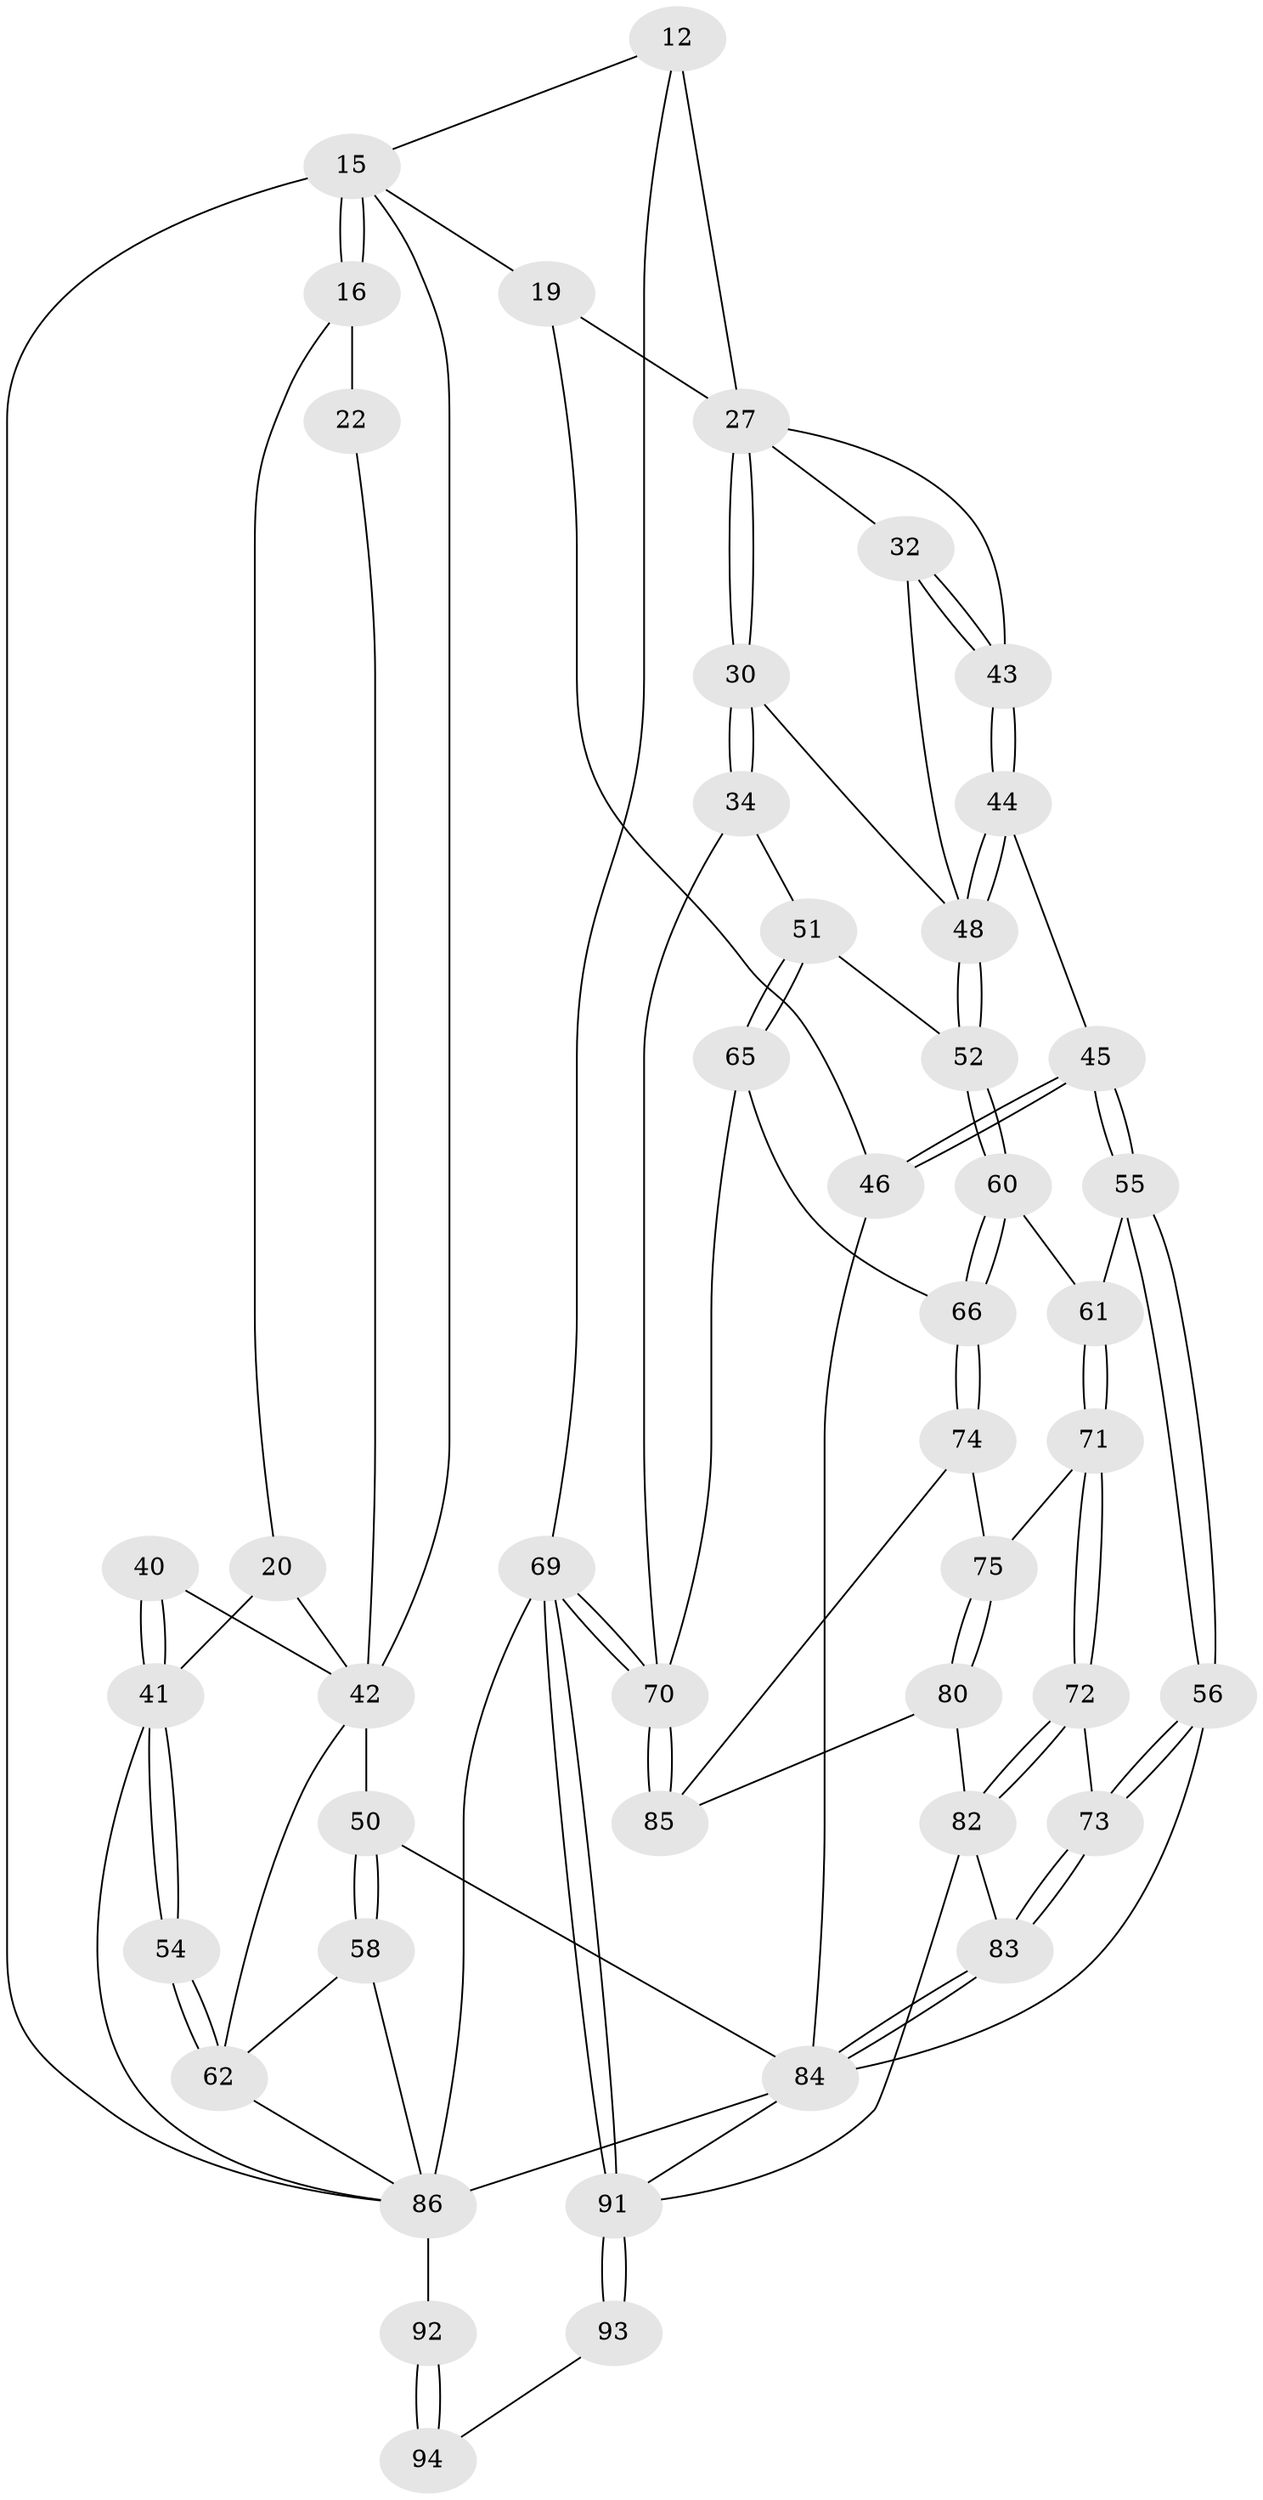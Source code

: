 // original degree distribution, {3: 0.02127659574468085, 6: 0.20212765957446807, 5: 0.5531914893617021, 4: 0.22340425531914893}
// Generated by graph-tools (version 1.1) at 2025/05/03/04/25 22:05:28]
// undirected, 47 vertices, 108 edges
graph export_dot {
graph [start="1"]
  node [color=gray90,style=filled];
  12 [pos="+1+0",super="+11"];
  15 [pos="+0.4799804923281361+0.18613570232780566",super="+14"];
  16 [pos="+0.3694199270945031+0.1203439831160098",super="+8"];
  19 [pos="+0.5796619087830971+0.23158139937174083"];
  20 [pos="+0.1780400210567703+0.2094225025115331",super="+9"];
  22 [pos="+0.3490206156136626+0.16236629122203408"];
  27 [pos="+0.8930923693263738+0.06922687334331877",super="+26"];
  30 [pos="+0.9435903194321618+0.3074713792622811"];
  32 [pos="+0.858606133548275+0.2882001071577065",super="+28"];
  34 [pos="+1+0.3650679983360093"];
  40 [pos="+0+0.2701237818852609"];
  41 [pos="+0+0.2563074567958944",super="+3+4+21"];
  42 [pos="+0.12726584000660954+0.4224611402559311",super="+39+25"];
  43 [pos="+0.7020089078308028+0.34481766647602696",super="+29"];
  44 [pos="+0.7010287967432973+0.42156594907206973"];
  45 [pos="+0.6417753833289362+0.44226507099403484"];
  46 [pos="+0.5904742277938063+0.4315872253972993",super="+35"];
  48 [pos="+0.7649976273901132+0.46564039026019366",super="+31"];
  50 [pos="+0.3407583220552393+0.5520988479764596",super="+38+37"];
  51 [pos="+0.8310569018914801+0.5307584276672807"];
  52 [pos="+0.7897928183688684+0.5107431129309477"];
  54 [pos="+0+0.5868536741868144"];
  55 [pos="+0.6254786188390389+0.49762065256411553"];
  56 [pos="+0.5398782669857946+0.6367690854176142"];
  58 [pos="+0.2536192686832555+0.6635828662799584"];
  60 [pos="+0.7281303342885725+0.5880891677738571"];
  61 [pos="+0.6891550802032551+0.6237976026066124"];
  62 [pos="+0+0.7074374761917093",super="+59+53"];
  65 [pos="+0.8717662219791231+0.5895821350074204"];
  66 [pos="+0.7971874924844992+0.6720386462410163"];
  69 [pos="+1+1",super="+13"];
  70 [pos="+1+1",super="+68"];
  71 [pos="+0.6744108982611017+0.6445608973625637"];
  72 [pos="+0.6110183894081285+0.6646045924588323"];
  73 [pos="+0.5444416225512951+0.640603587125283"];
  74 [pos="+0.78011212304296+0.7087797421978391"];
  75 [pos="+0.7106403123670698+0.6761709609098002"];
  80 [pos="+0.7077912765895529+0.8284739521758997"];
  82 [pos="+0.6341962916820968+0.7686402754004398",super="+81"];
  83 [pos="+0.5168045593327442+0.7954547994388481"];
  84 [pos="+0.47843670085912676+0.857997393869141",super="+77+57+49+47+36"];
  85 [pos="+0.7656919751404726+0.8020759196972912",super="+76"];
  86 [pos="+0.1447450673480094+0.7600957739931163",super="+63+64+79"];
  91 [pos="+0.7486485226730961+1",super="+87+88"];
  92 [pos="+0+1",super="+90+89"];
  93 [pos="+0.3595441249978626+1"];
  94 [pos="+0.26378120901641394+1"];
  12 -- 27 [weight=2];
  12 -- 69;
  12 -- 15;
  15 -- 16 [weight=2];
  15 -- 16;
  15 -- 19;
  15 -- 86;
  15 -- 42;
  16 -- 22 [weight=2];
  16 -- 20;
  19 -- 46;
  19 -- 27;
  20 -- 41 [weight=2];
  20 -- 42;
  22 -- 42;
  27 -- 30;
  27 -- 30;
  27 -- 32;
  27 -- 43;
  30 -- 34;
  30 -- 34;
  30 -- 48;
  32 -- 43 [weight=2];
  32 -- 43;
  32 -- 48;
  34 -- 51;
  34 -- 70;
  40 -- 41 [weight=2];
  40 -- 41;
  40 -- 42;
  41 -- 54;
  41 -- 54;
  41 -- 86;
  42 -- 62;
  42 -- 50 [weight=2];
  43 -- 44;
  43 -- 44;
  44 -- 45;
  44 -- 48;
  44 -- 48;
  45 -- 46;
  45 -- 46;
  45 -- 55;
  45 -- 55;
  46 -- 84 [weight=2];
  48 -- 52;
  48 -- 52;
  50 -- 58;
  50 -- 58;
  50 -- 84 [weight=2];
  51 -- 52;
  51 -- 65;
  51 -- 65;
  52 -- 60;
  52 -- 60;
  54 -- 62 [weight=2];
  54 -- 62;
  55 -- 56;
  55 -- 56;
  55 -- 61;
  56 -- 73;
  56 -- 73;
  56 -- 84;
  58 -- 62;
  58 -- 86;
  60 -- 61;
  60 -- 66;
  60 -- 66;
  61 -- 71;
  61 -- 71;
  62 -- 86;
  65 -- 66;
  65 -- 70;
  66 -- 74;
  66 -- 74;
  69 -- 70 [weight=2];
  69 -- 70;
  69 -- 91;
  69 -- 91;
  69 -- 86 [weight=2];
  70 -- 85 [weight=2];
  70 -- 85;
  71 -- 72;
  71 -- 72;
  71 -- 75;
  72 -- 73;
  72 -- 82;
  72 -- 82;
  73 -- 83;
  73 -- 83;
  74 -- 75;
  74 -- 85;
  75 -- 80;
  75 -- 80;
  80 -- 85;
  80 -- 82;
  82 -- 83;
  82 -- 91;
  83 -- 84;
  83 -- 84;
  84 -- 91;
  84 -- 86;
  86 -- 92 [weight=3];
  91 -- 93 [weight=2];
  91 -- 93;
  92 -- 94 [weight=2];
  92 -- 94;
  93 -- 94;
}
